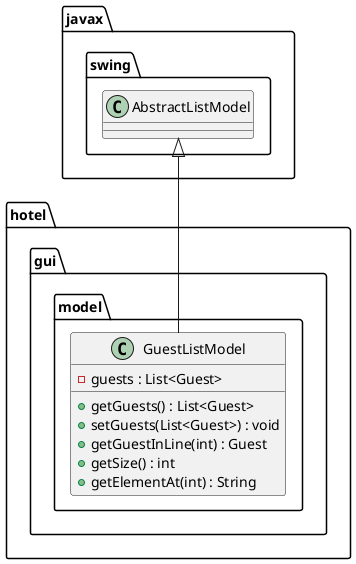 @startuml

class hotel.gui.model.GuestListModel {
    - guests : List<Guest>
    + getGuests() : List<Guest>
    + setGuests(List<Guest>) : void
    + getGuestInLine(int) : Guest
    + getSize() : int
    + getElementAt(int) : String
}

javax.swing.AbstractListModel <|-- hotel.gui.model.GuestListModel

@enduml